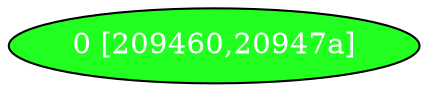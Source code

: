 diGraph libnss3{
	libnss3_0  [style=filled fillcolor="#20FF20" fontcolor="#ffffff" shape=oval label="0 [209460,20947a]"]


}
